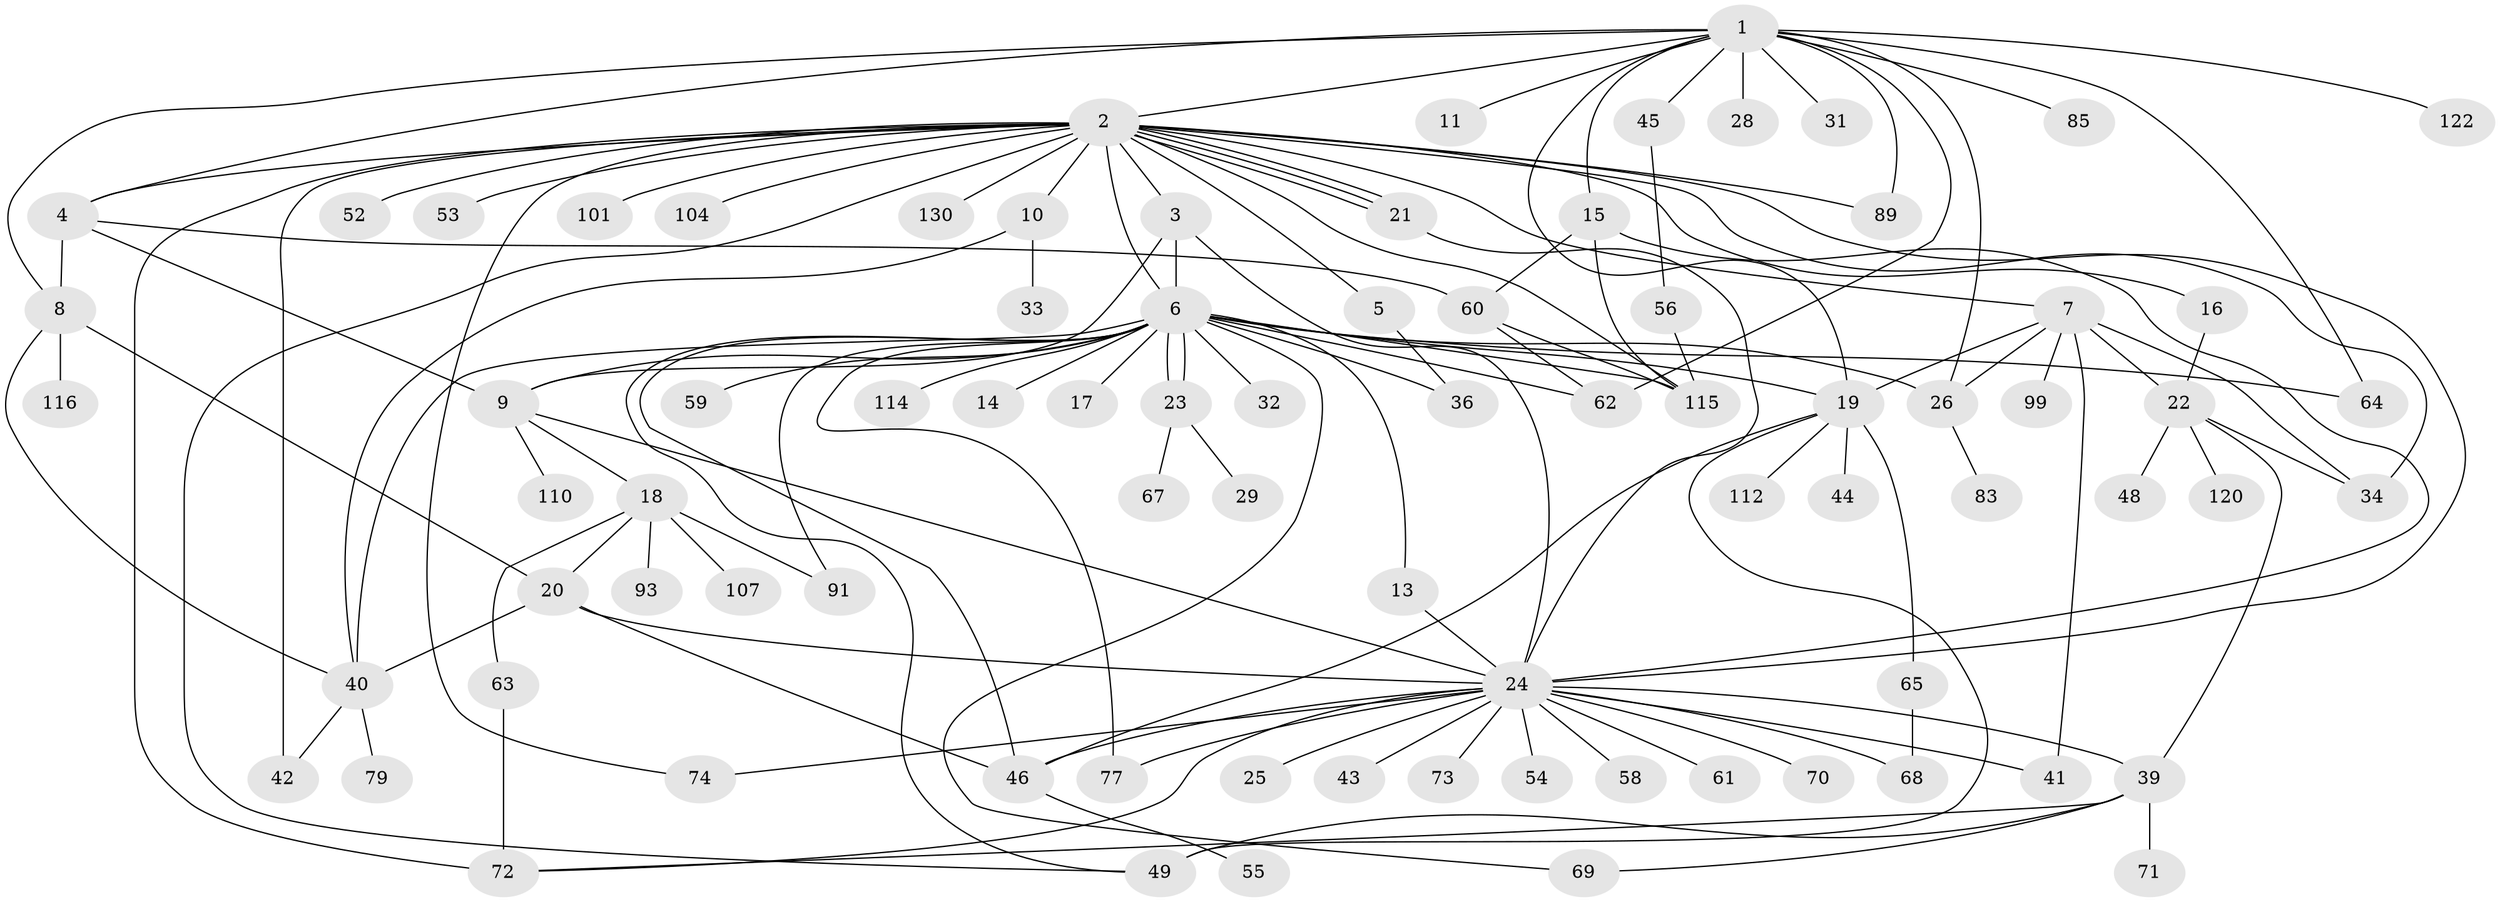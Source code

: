 // original degree distribution, {15: 0.0072992700729927005, 27: 0.0072992700729927005, 4: 0.06569343065693431, 3: 0.11678832116788321, 2: 0.17518248175182483, 23: 0.0072992700729927005, 8: 0.014598540145985401, 5: 0.029197080291970802, 7: 0.021897810218978103, 1: 0.48905109489051096, 6: 0.051094890510948905, 9: 0.0072992700729927005, 12: 0.0072992700729927005}
// Generated by graph-tools (version 1.1) at 2025/18/03/04/25 18:18:26]
// undirected, 82 vertices, 133 edges
graph export_dot {
graph [start="1"]
  node [color=gray90,style=filled];
  1;
  2 [super="+12"];
  3;
  4 [super="+38"];
  5;
  6;
  7 [super="+76"];
  8;
  9 [super="+78"];
  10;
  11;
  13;
  14;
  15;
  16 [super="+127"];
  17;
  18;
  19 [super="+84"];
  20;
  21;
  22;
  23;
  24 [super="+27+37+47+30+50"];
  25;
  26 [super="+51"];
  28;
  29 [super="+86"];
  31;
  32;
  33;
  34 [super="+75+35"];
  36 [super="+102+90"];
  39 [super="+57"];
  40 [super="+105+106"];
  41;
  42;
  43;
  44;
  45;
  46 [super="+128"];
  48;
  49 [super="+123+103+87+81"];
  52;
  53;
  54;
  55 [super="+97"];
  56;
  58;
  59;
  60 [super="+80"];
  61;
  62;
  63;
  64 [super="+129"];
  65;
  67;
  68;
  69 [super="+113"];
  70;
  71;
  72 [super="+108+131"];
  73;
  74;
  77 [super="+100"];
  79;
  83;
  85;
  89 [super="+95"];
  91 [super="+118"];
  93;
  99;
  101;
  104;
  107;
  110;
  112;
  114;
  115 [super="+135"];
  116;
  120;
  122;
  130;
  1 -- 2;
  1 -- 8;
  1 -- 11;
  1 -- 15;
  1 -- 19;
  1 -- 28;
  1 -- 31;
  1 -- 45;
  1 -- 62;
  1 -- 64;
  1 -- 85;
  1 -- 89;
  1 -- 122;
  1 -- 4;
  1 -- 26;
  2 -- 3;
  2 -- 4;
  2 -- 5;
  2 -- 6;
  2 -- 7;
  2 -- 10;
  2 -- 16;
  2 -- 21;
  2 -- 21;
  2 -- 21;
  2 -- 24;
  2 -- 42;
  2 -- 49;
  2 -- 52;
  2 -- 53;
  2 -- 74;
  2 -- 89;
  2 -- 101;
  2 -- 104;
  2 -- 130;
  2 -- 115;
  2 -- 34;
  2 -- 72 [weight=2];
  3 -- 6;
  3 -- 9;
  3 -- 24;
  4 -- 9;
  4 -- 8;
  4 -- 60;
  5 -- 36;
  6 -- 9;
  6 -- 13;
  6 -- 14;
  6 -- 17;
  6 -- 19;
  6 -- 23;
  6 -- 23;
  6 -- 26;
  6 -- 32;
  6 -- 36;
  6 -- 40;
  6 -- 46;
  6 -- 49;
  6 -- 59;
  6 -- 62;
  6 -- 64;
  6 -- 69;
  6 -- 91;
  6 -- 114;
  6 -- 115;
  6 -- 77;
  7 -- 19;
  7 -- 22;
  7 -- 26;
  7 -- 34;
  7 -- 41;
  7 -- 99;
  8 -- 20;
  8 -- 116;
  8 -- 40;
  9 -- 18;
  9 -- 110;
  9 -- 24;
  10 -- 33;
  10 -- 40;
  13 -- 24;
  15 -- 60;
  15 -- 115;
  15 -- 24;
  16 -- 22;
  18 -- 20;
  18 -- 63;
  18 -- 93;
  18 -- 107;
  18 -- 91;
  19 -- 44;
  19 -- 46;
  19 -- 49;
  19 -- 65;
  19 -- 112;
  20 -- 40;
  20 -- 46;
  20 -- 24;
  21 -- 24;
  22 -- 39;
  22 -- 48;
  22 -- 120;
  22 -- 34;
  23 -- 29;
  23 -- 67;
  24 -- 25;
  24 -- 41;
  24 -- 54;
  24 -- 61;
  24 -- 77;
  24 -- 73;
  24 -- 74;
  24 -- 46;
  24 -- 58;
  24 -- 70;
  24 -- 72;
  24 -- 39 [weight=2];
  24 -- 43;
  24 -- 68;
  26 -- 83;
  39 -- 69;
  39 -- 71;
  39 -- 49 [weight=2];
  39 -- 72;
  40 -- 42;
  40 -- 79;
  45 -- 56;
  46 -- 55;
  56 -- 115;
  60 -- 62;
  60 -- 115;
  63 -- 72;
  65 -- 68;
}
